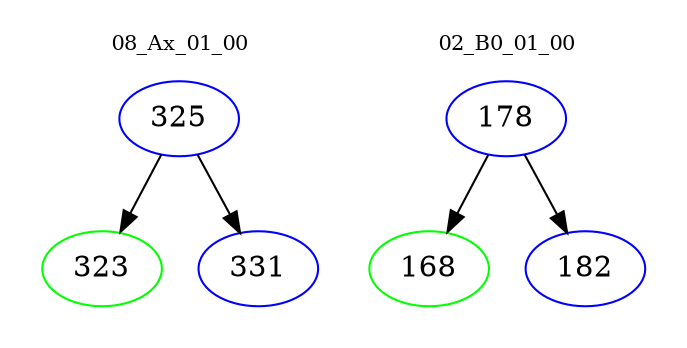 digraph{
subgraph cluster_0 {
color = white
label = "08_Ax_01_00";
fontsize=10;
T0_325 [label="325", color="blue"]
T0_325 -> T0_323 [color="black"]
T0_323 [label="323", color="green"]
T0_325 -> T0_331 [color="black"]
T0_331 [label="331", color="blue"]
}
subgraph cluster_1 {
color = white
label = "02_B0_01_00";
fontsize=10;
T1_178 [label="178", color="blue"]
T1_178 -> T1_168 [color="black"]
T1_168 [label="168", color="green"]
T1_178 -> T1_182 [color="black"]
T1_182 [label="182", color="blue"]
}
}
